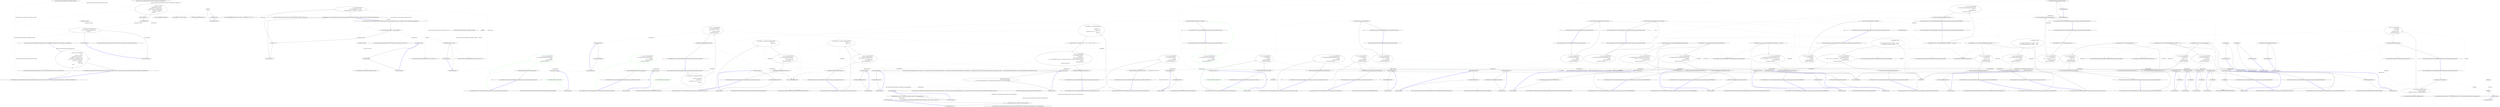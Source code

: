 digraph  {
n36 [label="System.Collections.Generic.IEnumerable<CommandLine.Core.Token>", span=""];
n37 [label="System.Func<string, CommandLine.Infrastructure.Maybe<CommandLine.Core.TypeDescriptor>>", span=""];
n38 [label="CommandLine.Core.Token", span=""];
n39 [label="CommandLine.Core.Token", span=""];
n40 [label="System.Collections.Generic.IEnumerable<CommandLine.Core.Token>", span=""];
n41 [label=nameIndex, span=""];
n0 [cluster="CommandLine.Core.Sequence.Partition(System.Collections.Generic.IEnumerable<CommandLine.Core.Token>, System.Func<string, CommandLine.Infrastructure.Maybe<CommandLine.Core.TypeDescriptor>>)", label="Entry CommandLine.Core.Sequence.Partition(System.Collections.Generic.IEnumerable<CommandLine.Core.Token>, System.Func<string, CommandLine.Infrastructure.Maybe<CommandLine.Core.TypeDescriptor>>)", span="11-11"];
n1 [cluster="CommandLine.Core.Sequence.Partition(System.Collections.Generic.IEnumerable<CommandLine.Core.Token>, System.Func<string, CommandLine.Infrastructure.Maybe<CommandLine.Core.TypeDescriptor>>)", label="return from tseq in tokens.Pairwise(\r\n                (f, s) =>\r\n                        f.IsName() && s.IsValue()\r\n                            ? typeLookup(f.Text).Return(info =>\r\n                                   info.TargetType == TargetType.Sequence\r\n                                        ? new[] { f }.Concat(tokens.OfSequence(f, info))\r\n                                        : new Token[] { }, new Token[] { })\r\n                            : new Token[] { })\r\n                   from t in tseq\r\n                   select t;", span="15-24"];
n5 [cluster="lambda expression", label="f.IsName() && s.IsValue()\r\n                            ? typeLookup(f.Text).Return(info =>\r\n                                   info.TargetType == TargetType.Sequence\r\n                                        ? new[] { f }.Concat(tokens.OfSequence(f, info))\r\n                                        : new Token[] { }, new Token[] { })\r\n                            : new Token[] { }", span="17-22"];
n12 [cluster="lambda expression", label="info.TargetType == TargetType.Sequence\r\n                                        ? new[] { f }.Concat(tokens.OfSequence(f, info))\r\n                                        : new Token[] { }", span="19-21"];
n2 [cluster="CommandLine.Core.Sequence.Partition(System.Collections.Generic.IEnumerable<CommandLine.Core.Token>, System.Func<string, CommandLine.Infrastructure.Maybe<CommandLine.Core.TypeDescriptor>>)", label="Exit CommandLine.Core.Sequence.Partition(System.Collections.Generic.IEnumerable<CommandLine.Core.Token>, System.Func<string, CommandLine.Infrastructure.Maybe<CommandLine.Core.TypeDescriptor>>)", span="11-11"];
n3 [cluster="System.Collections.Generic.IEnumerable<TSource>.Pairwise<TSource, TResult>(System.Func<TSource, TSource, TResult>)", label="Entry System.Collections.Generic.IEnumerable<TSource>.Pairwise<TSource, TResult>(System.Func<TSource, TSource, TResult>)", span="10-10"];
n4 [cluster="lambda expression", label="Entry lambda expression", span="16-22"];
n6 [cluster="lambda expression", label="Exit lambda expression", span="16-22"];
n7 [cluster="CommandLine.Core.Token.IsName()", label="Entry CommandLine.Core.Token.IsName()", span="68-68"];
n8 [cluster="CommandLine.Core.Token.IsValue()", label="Entry CommandLine.Core.Token.IsValue()", span="73-73"];
n9 [cluster="System.Func<T, TResult>.Invoke(T)", label="Entry System.Func<T, TResult>.Invoke(T)", span="0-0"];
n10 [cluster="CommandLine.Infrastructure.Maybe<T1>.Return<T1, T2>(System.Func<T1, T2>, T2)", label="Entry CommandLine.Infrastructure.Maybe<T1>.Return<T1, T2>(System.Func<T1, T2>, T2)", span="100-100"];
n11 [cluster="lambda expression", label="Entry lambda expression", span="18-21"];
n13 [cluster="lambda expression", label="Exit lambda expression", span="18-21"];
n14 [cluster="System.Collections.Generic.IEnumerable<CommandLine.Core.Token>.OfSequence(CommandLine.Core.Token, CommandLine.Core.TypeDescriptor)", label="Entry System.Collections.Generic.IEnumerable<CommandLine.Core.Token>.OfSequence(CommandLine.Core.Token, CommandLine.Core.TypeDescriptor)", span="27-27"];
n15 [cluster="System.Collections.Generic.IEnumerable<TSource>.Concat<TSource>(System.Collections.Generic.IEnumerable<TSource>)", label="Entry System.Collections.Generic.IEnumerable<TSource>.Concat<TSource>(System.Collections.Generic.IEnumerable<TSource>)", span="0-0"];
n16 [cluster="CommandLine.Core.Sequence.OfSequence(System.Collections.Generic.IEnumerable<CommandLine.Core.Token>, CommandLine.Core.Token, CommandLine.Core.TypeDescriptor)", label="Entry CommandLine.Core.Sequence.OfSequence(System.Collections.Generic.IEnumerable<CommandLine.Core.Token>, CommandLine.Core.Token, CommandLine.Core.TypeDescriptor)", span="27-27"];
n17 [cluster="CommandLine.Core.Sequence.OfSequence(System.Collections.Generic.IEnumerable<CommandLine.Core.Token>, CommandLine.Core.Token, CommandLine.Core.TypeDescriptor)", label="var nameIndex = tokens.IndexOf(t => t.Equals(nameToken))", span="29-29"];
n26 [cluster="lambda expression", label="t.Equals(nameToken)", span="29-29"];
n19 [cluster="CommandLine.Core.Sequence.OfSequence(System.Collections.Generic.IEnumerable<CommandLine.Core.Token>, CommandLine.Core.Token, CommandLine.Core.TypeDescriptor)", label="return info.MaxItems.Return(\r\n                    n => tokens.Skip(nameIndex + 1).Take(n),\r\n                         tokens.Skip(nameIndex + 1).TakeWhile(v => v.IsValue()));", span="32-34"];
n30 [cluster="lambda expression", label="tokens.Skip(nameIndex + 1).Take(n)", span="33-33"];
n18 [cluster="CommandLine.Core.Sequence.OfSequence(System.Collections.Generic.IEnumerable<CommandLine.Core.Token>, CommandLine.Core.Token, CommandLine.Core.TypeDescriptor)", label="nameIndex >= 0", span="30-30"];
n22 [cluster="System.Collections.Generic.IEnumerable<TSource>.IndexOf<TSource>(System.Func<TSource, bool>)", label="Entry System.Collections.Generic.IEnumerable<TSource>.IndexOf<TSource>(System.Func<TSource, bool>)", span="36-36"];
n25 [cluster="lambda expression", label="Entry lambda expression", span="29-29"];
n20 [cluster="CommandLine.Core.Sequence.OfSequence(System.Collections.Generic.IEnumerable<CommandLine.Core.Token>, CommandLine.Core.Token, CommandLine.Core.TypeDescriptor)", label="return new Token[] { };", span="36-36"];
n21 [cluster="CommandLine.Core.Sequence.OfSequence(System.Collections.Generic.IEnumerable<CommandLine.Core.Token>, CommandLine.Core.Token, CommandLine.Core.TypeDescriptor)", label="Exit CommandLine.Core.Sequence.OfSequence(System.Collections.Generic.IEnumerable<CommandLine.Core.Token>, CommandLine.Core.Token, CommandLine.Core.TypeDescriptor)", span="27-27"];
n23 [cluster="System.Collections.Generic.IEnumerable<TSource>.Skip<TSource>(int)", label="Entry System.Collections.Generic.IEnumerable<TSource>.Skip<TSource>(int)", span="0-0"];
n24 [cluster="System.Collections.Generic.IEnumerable<TSource>.TakeWhile<TSource>(System.Func<TSource, bool>)", label="Entry System.Collections.Generic.IEnumerable<TSource>.TakeWhile<TSource>(System.Func<TSource, bool>)", span="0-0"];
n29 [cluster="lambda expression", label="Entry lambda expression", span="33-33"];
n33 [cluster="lambda expression", label="Entry lambda expression", span="34-34"];
n27 [cluster="lambda expression", label="Exit lambda expression", span="29-29"];
n28 [cluster="CommandLine.Core.Token.Equals(CommandLine.Core.Token)", label="Entry CommandLine.Core.Token.Equals(CommandLine.Core.Token)", span="55-55"];
n31 [cluster="lambda expression", label="Exit lambda expression", span="33-33"];
n32 [cluster="System.Collections.Generic.IEnumerable<TSource>.Take<TSource>(int)", label="Entry System.Collections.Generic.IEnumerable<TSource>.Take<TSource>(int)", span="0-0"];
n34 [cluster="lambda expression", label="v.IsValue()", span="34-34"];
n35 [cluster="lambda expression", label="Exit lambda expression", span="34-34"];
d119 [cluster="CommandLine.Tests.Unit.Core.InstanceBuilderTests.Parse_sequence_value_without_range_constraints(string[], long[])", color=green, community=0, label="-1: var result = InstanceBuilder.Build(\r\n                () => new FakeOptionsWithSequenceWithoutRange(),\r\n                arguments,\r\n                StringComparer.Ordinal,\r\n                CultureInfo.InvariantCulture)", span="304-308"];
d118 [cluster="CommandLine.Tests.Unit.Core.InstanceBuilderTests.Parse_sequence_value_without_range_constraints(string[], long[])", label="Entry CommandLine.Tests.Unit.Core.InstanceBuilderTests.Parse_sequence_value_without_range_constraints(string[], long[])", span="299-299"];
d120 [cluster="CommandLine.Tests.Unit.Core.InstanceBuilderTests.Parse_sequence_value_without_range_constraints(string[], long[])", label="expected.ShouldBeEquivalentTo(result.Value.LongSequence)", span="311-311"];
d9 [cluster="CommandLine.Core.InstanceBuilder.Build<T>(System.Func<T>, System.Collections.Generic.IEnumerable<string>, System.StringComparer, System.Globalization.CultureInfo)", label="Entry CommandLine.Core.InstanceBuilder.Build<T>(System.Func<T>, System.Collections.Generic.IEnumerable<string>, System.StringComparer, System.Globalization.CultureInfo)", span="12-12"];
d122 [cluster="lambda expression", label="Entry lambda expression", span="305-305"];
d123 [cluster="lambda expression", color=green, community=0, label="-1: new FakeOptionsWithSequenceWithoutRange()", span="305-305"];
d124 [cluster="lambda expression", label="Exit lambda expression", span="305-305"];
d125 [cluster="CommandLine.Tests.Fakes.FakeOptionsWithSequenceWithoutRange.FakeOptionsWithSequenceWithoutRange()", label="Entry CommandLine.Tests.Fakes.FakeOptionsWithSequenceWithoutRange.FakeOptionsWithSequenceWithoutRange()", span="9-9"];
d127 [cluster="CommandLine.Tests.Unit.Core.InstanceBuilderTests.Parse_long_sequence_with_separator(string[], long[])", color=green, community=0, label="-1: var result = InstanceBuilder.Build(\r\n                () => new FakeOptionsWithSequenceAndSeparator(),\r\n                arguments,\r\n                StringComparer.Ordinal,\r\n                CultureInfo.InvariantCulture)", span="323-327"];
d126 [cluster="CommandLine.Tests.Unit.Core.InstanceBuilderTests.Parse_long_sequence_with_separator(string[], long[])", label="Entry CommandLine.Tests.Unit.Core.InstanceBuilderTests.Parse_long_sequence_with_separator(string[], long[])", span="318-318"];
d128 [cluster="CommandLine.Tests.Unit.Core.InstanceBuilderTests.Parse_long_sequence_with_separator(string[], long[])", label="expected.ShouldBeEquivalentTo(result.Value.LongSequence)", span="330-330"];
d130 [cluster="lambda expression", label="Entry lambda expression", span="324-324"];
d131 [cluster="lambda expression", color=green, community=0, label="-1: new FakeOptionsWithSequenceAndSeparator()", span="324-324"];
d132 [cluster="lambda expression", label="Exit lambda expression", span="324-324"];
d133 [cluster="CommandLine.Tests.Fakes.FakeOptionsWithSequenceAndSeparator.FakeOptionsWithSequenceAndSeparator()", label="Entry CommandLine.Tests.Fakes.FakeOptionsWithSequenceAndSeparator.FakeOptionsWithSequenceAndSeparator()", span="9-9"];
d135 [cluster="CommandLine.Tests.Unit.Core.InstanceBuilderTests.Parse_string_sequence_with_separator(string[], string[])", color=green, community=0, label="-1: var result = InstanceBuilder.Build(\r\n                () => new FakeOptionsWithSequenceAndSeparator(),\r\n                arguments,\r\n                StringComparer.Ordinal,\r\n                CultureInfo.InvariantCulture)", span="343-347"];
d134 [cluster="CommandLine.Tests.Unit.Core.InstanceBuilderTests.Parse_string_sequence_with_separator(string[], string[])", label="Entry CommandLine.Tests.Unit.Core.InstanceBuilderTests.Parse_string_sequence_with_separator(string[], string[])", span="338-338"];
d136 [cluster="CommandLine.Tests.Unit.Core.InstanceBuilderTests.Parse_string_sequence_with_separator(string[], string[])", label="expected.ShouldBeEquivalentTo(result.Value.StringSequence)", span="350-350"];
d138 [cluster="lambda expression", label="Entry lambda expression", span="344-344"];
d139 [cluster="lambda expression", color=green, community=0, label="-1: new FakeOptionsWithSequenceAndSeparator()", span="344-344"];
d140 [cluster="lambda expression", label="Exit lambda expression", span="344-344"];
d121 [cluster="CommandLine.Tests.Unit.Core.InstanceBuilderTests.Parse_sequence_value_without_range_constraints(string[], long[])", label="Exit CommandLine.Tests.Unit.Core.InstanceBuilderTests.Parse_sequence_value_without_range_constraints(string[], long[])", span="299-299"];
d104 [cluster="Unk.ShouldBeEquivalentTo", label="Entry Unk.ShouldBeEquivalentTo", span=""];
d3 [cluster="CommandLine.Tests.Unit.Core.InstanceBuilderTests.Explicit_help_request_generates_help_requested_error()", label="var result = InstanceBuilder.Build(\r\n                () => fakeOptions,\r\n                new[] { ''--help'' },\r\n                StringComparer.Ordinal,\r\n                CultureInfo.InvariantCulture)", span="24-28"];
d16 [cluster="CommandLine.Tests.Unit.Core.InstanceBuilderTests.Parse_negative_long_value(string[], long)", label="var result = InstanceBuilder.Build(\r\n                () => new FakeOptions(),\r\n                arguments,\r\n                StringComparer.Ordinal,\r\n                CultureInfo.InvariantCulture)", span="45-49"];
d24 [cluster="CommandLine.Tests.Unit.Core.InstanceBuilderTests.Parse_double_value(string[], double)", label="var result = InstanceBuilder.Build(\r\n                () => new FakeOptionsWithDouble(),\r\n                arguments,\r\n                StringComparer.Ordinal,\r\n                CultureInfo.InvariantCulture)", span="68-72"];
d32 [cluster="CommandLine.Tests.Unit.Core.InstanceBuilderTests.Parse_int_sequence(string[], int[])", label="var result = InstanceBuilder.Build(\r\n                () => new FakeOptionsWithSequence(),\r\n                arguments,\r\n                StringComparer.Ordinal,\r\n                CultureInfo.InvariantCulture)", span="92-96"];
d41 [cluster="CommandLine.Tests.Unit.Core.InstanceBuilderTests.Parse_int_sequence_with_range(string[], int[])", label="var result = InstanceBuilder.Build(\r\n                () => new FakeOptions(),\r\n                arguments,\r\n                StringComparer.Ordinal,\r\n                CultureInfo.InvariantCulture)", span="114-118"];
d48 [cluster="CommandLine.Tests.Unit.Core.InstanceBuilderTests.Parse_string_sequence_with_only_min_constraint(string[], string[])", label="var result = InstanceBuilder.Build(\r\n                () => new FakeOptionsWithSequenceAndOnlyMinConstraint(),\r\n                arguments,\r\n                StringComparer.Ordinal,\r\n                CultureInfo.InvariantCulture)", span="137-141"];
d56 [cluster="CommandLine.Tests.Unit.Core.InstanceBuilderTests.Parse_string_sequence_with_only_max_constraint(string[], string[])", label="var result = InstanceBuilder.Build(\r\n                () => new FakeOptionsWithSequenceAndOnlyMaxConstraint(),\r\n                arguments,\r\n                StringComparer.Ordinal,\r\n                CultureInfo.InvariantCulture)", span="159-163"];
d65 [cluster="CommandLine.Tests.Unit.Core.InstanceBuilderTests.Breaking_min_constraint_in_string_sequence_gererates_MissingValueOptionError()", label="var result = InstanceBuilder.Build(\r\n                () => new FakeOptionsWithSequenceAndOnlyMinConstraint(),\r\n                new[] { ''-s'' },\r\n                StringComparer.Ordinal,\r\n                CultureInfo.InvariantCulture)", span="178-182"];
d75 [cluster="CommandLine.Tests.Unit.Core.InstanceBuilderTests.Breaking_min_constraint_in_string_sequence_as_value_gererates_SequenceOutOfRangeError()", label="var result = InstanceBuilder.Build(\r\n                () => new FakeOptionsWithSequenceAndOnlyMinConstraintAsValue(),\r\n                new string[] { },\r\n                StringComparer.Ordinal,\r\n                CultureInfo.InvariantCulture)", span="197-201"];
d85 [cluster="CommandLine.Tests.Unit.Core.InstanceBuilderTests.Breaking_max_constraint_in_string_sequence_gererates_SequenceOutOfRangeError()", label="var result = InstanceBuilder.Build(\r\n                () => new FakeOptionsWithSequenceAndOnlyMaxConstraint(),\r\n                new[] { ''--string-seq=one'', ''two'', ''three'', ''this-is-too-much'' },\r\n                StringComparer.Ordinal,\r\n                CultureInfo.InvariantCulture)", span="217-221"];
d93 [cluster="CommandLine.Tests.Unit.Core.InstanceBuilderTests.Breaking_max_constraint_in_string_sequence_as_value_gererates_SequenceOutOfRangeError()", label="var result = InstanceBuilder.Build(\r\n                () => new FakeOptionsWithSequenceAndOnlyMaxConstraintAsValue(),\r\n                new[] { ''one'', ''two'', ''three'', ''this-is-too-much'' },\r\n                StringComparer.Ordinal,\r\n                CultureInfo.InvariantCulture)", span="236-240"];
d101 [cluster="CommandLine.Tests.Unit.Core.InstanceBuilderTests.Parse_enum_value(string[], CommandLine.Tests.Fakes.Colors)", label="var result = InstanceBuilder.Build(\r\n                () => new FakeOptionsWithEnum(),\r\n                arguments,\r\n                StringComparer.Ordinal,\r\n                CultureInfo.InvariantCulture)", span="260-264"];
d111 [cluster="CommandLine.Tests.Unit.Core.InstanceBuilderTests.Parse_values_partitioned_between_sequence_and_scalar()", label="var result = InstanceBuilder.Build(\r\n                () => new FakeOptionsWithValues(),\r\n                new[] { ''10'', ''a'', ''b'', ''c'', ''20'' },\r\n                StringComparer.Ordinal,\r\n                CultureInfo.InvariantCulture)", span="285-289"];
d165 [cluster="CommandLine.Tests.Unit.Core.InstanceBuilderTests.Parse_option_from_different_sets_gererates_MutuallyExclusiveSetError()", label="var result = InstanceBuilder.Build(\r\n                () => new FakeOptionsWithSets(),\r\n                new[] { ''--weburl'', ''http://mywebsite.org/'', ''--ftpurl'', ''fpt://ftpsite.org/'' },\r\n                StringComparer.Ordinal,\r\n                CultureInfo.InvariantCulture)", span="398-402"];
d175 [cluster="CommandLine.Tests.Unit.Core.InstanceBuilderTests.Two_required_options_at_the_same_set_and_one_is_true()", label="var result = InstanceBuilder.Build(\r\n                () => new FakeOptionWithRequiredAndSet(),\r\n                new[] { ''--ftpurl'', ''str1''},\r\n                StringComparer.Ordinal,\r\n                CultureInfo.InvariantCulture)", span="418-422"];
d184 [cluster="CommandLine.Tests.Unit.Core.InstanceBuilderTests.Two_required_options_at_the_same_set_and_both_are_true()", label="var result = InstanceBuilder.Build(\r\n                () => new FakeOptionWithRequiredAndSet(),\r\n                new[] { ''--ftpurl'', ''str1'', ''--weburl'', ''str2'' },\r\n                StringComparer.Ordinal,\r\n                CultureInfo.InvariantCulture)", span="438-442"];
d192 [cluster="CommandLine.Tests.Unit.Core.InstanceBuilderTests.Two_required_options_at_the_same_set_and_none_are_true()", label="var result = InstanceBuilder.Build(\r\n                () => new FakeOptionWithRequiredAndSet(),\r\n                new[] {''''},\r\n                StringComparer.Ordinal,\r\n                CultureInfo.InvariantCulture)", span="458-462"];
d201 [cluster="CommandLine.Tests.Unit.Core.InstanceBuilderTests.Omitting_required_option_gererates_MissingRequiredOptionError()", label="var result = InstanceBuilder.Build(\r\n                () => new FakeOptionWithRequired(),\r\n                new string[] { },\r\n                StringComparer.Ordinal,\r\n                CultureInfo.InvariantCulture)", span="476-480"];
d210 [cluster="CommandLine.Tests.Unit.Core.InstanceBuilderTests.Wrong_range_in_sequence_gererates_SequenceOutOfRangeError()", label="var result = InstanceBuilder.Build(\r\n                () => new FakeOptions(),\r\n                new [] { ''-i'', ''10'' },\r\n                StringComparer.Ordinal,\r\n                CultureInfo.InvariantCulture)", span="495-499"];
d218 [cluster="CommandLine.Tests.Unit.Core.InstanceBuilderTests.Parse_unknown_long_option_gererates_UnknownOptionError()", label="var result = InstanceBuilder.Build(\r\n                () => new FakeOptions(),\r\n                new[] { ''--stringvalue'', ''abc'', ''--xyz'' },\r\n                StringComparer.Ordinal,\r\n                CultureInfo.InvariantCulture)", span="514-518"];
d227 [cluster="CommandLine.Tests.Unit.Core.InstanceBuilderTests.Parse_unknown_short_option_gererates_UnknownOptionError()", label="var result = InstanceBuilder.Build(\r\n                () => new FakeOptions(),\r\n                new[] { ''-z'', ''-x'' },\r\n                StringComparer.Ordinal,\r\n                CultureInfo.InvariantCulture)", span="533-537"];
d235 [cluster="CommandLine.Tests.Unit.Core.InstanceBuilderTests.Parse_unknown_short_option_in_option_group_gererates_UnknownOptionError()", label="var result = InstanceBuilder.Build(\r\n                () => new FakeOptions(),\r\n                new[] { ''-zx'' },\r\n                StringComparer.Ordinal,\r\n                CultureInfo.InvariantCulture)", span="552-556"];
d242 [cluster="CommandLine.Tests.Unit.Core.InstanceBuilderTests.Omitting_names_assumes_identifier_as_long_name(string[], string)", label="var result = InstanceBuilder.Build(\r\n                () => new FakeOptions(),\r\n                arguments,\r\n                StringComparer.Ordinal,\r\n                CultureInfo.InvariantCulture)", span="572-576"];
d129 [cluster="CommandLine.Tests.Unit.Core.InstanceBuilderTests.Parse_long_sequence_with_separator(string[], long[])", label="Exit CommandLine.Tests.Unit.Core.InstanceBuilderTests.Parse_long_sequence_with_separator(string[], long[])", span="318-318"];
d137 [cluster="CommandLine.Tests.Unit.Core.InstanceBuilderTests.Parse_string_sequence_with_separator(string[], string[])", label="Exit CommandLine.Tests.Unit.Core.InstanceBuilderTests.Parse_string_sequence_with_separator(string[], string[])", span="338-338"];
d102 [cluster="CommandLine.Tests.Unit.Core.InstanceBuilderTests.Parse_enum_value(string[], CommandLine.Tests.Fakes.Colors)", label="expected.ShouldBeEquivalentTo(result.Value.Colors)", span="267-267"];
d112 [cluster="CommandLine.Tests.Unit.Core.InstanceBuilderTests.Parse_values_partitioned_between_sequence_and_scalar()", label="expectedResult.ShouldBeEquivalentTo(result.Value)", span="292-292"];
d145 [cluster="CommandLine.Tests.Unit.Core.InstanceBuilderTests.Double_dash_force_subsequent_arguments_as_values()", label="expectedResult.ShouldBeEquivalentTo(result.Value)", span="382-382"];
d176 [cluster="CommandLine.Tests.Unit.Core.InstanceBuilderTests.Two_required_options_at_the_same_set_and_one_is_true()", label="expectedResult.ShouldBeEquivalentTo(result.Value)", span="425-425"];
d185 [cluster="CommandLine.Tests.Unit.Core.InstanceBuilderTests.Two_required_options_at_the_same_set_and_both_are_true()", label="expectedResult.ShouldBeEquivalentTo(result.Value)", span="445-445"];
d1 [cluster="CommandLine.Tests.Unit.Core.InstanceBuilderTests.Explicit_help_request_generates_help_requested_error()", label="var fakeOptions = new FakeOptions()", span="18-18"];
d2 [cluster="CommandLine.Tests.Unit.Core.InstanceBuilderTests.Explicit_help_request_generates_help_requested_error()", label="var expectedResult = ParserResult.Create(\r\n                ParserResultType.Options,\r\n                fakeOptions, new Error[] { new HelpRequestedError() })", span="19-21"];
d4 [cluster="CommandLine.Tests.Unit.Core.InstanceBuilderTests.Explicit_help_request_generates_help_requested_error()", label="Assert.True(expectedResult.Equals(result))", span="31-31"];
d12 [cluster="lambda expression", label="Entry lambda expression", span="25-25"];
d15 [cluster="CommandLine.Tests.Unit.Core.InstanceBuilderTests.Parse_negative_long_value(string[], long)", label="Entry CommandLine.Tests.Unit.Core.InstanceBuilderTests.Parse_negative_long_value(string[], long)", span="40-40"];
d17 [cluster="CommandLine.Tests.Unit.Core.InstanceBuilderTests.Parse_negative_long_value(string[], long)", label="Assert.Equal(expected, result.Value.LongValue)", span="52-52"];
d20 [cluster="lambda expression", label="Entry lambda expression", span="46-46"];
d23 [cluster="CommandLine.Tests.Unit.Core.InstanceBuilderTests.Parse_double_value(string[], double)", label="Entry CommandLine.Tests.Unit.Core.InstanceBuilderTests.Parse_double_value(string[], double)", span="63-63"];
d25 [cluster="CommandLine.Tests.Unit.Core.InstanceBuilderTests.Parse_double_value(string[], double)", label="Assert.Equal(expected, result.Value.DoubleValue)", span="75-75"];
d27 [cluster="lambda expression", label="Entry lambda expression", span="69-69"];
d31 [cluster="CommandLine.Tests.Unit.Core.InstanceBuilderTests.Parse_int_sequence(string[], int[])", label="Entry CommandLine.Tests.Unit.Core.InstanceBuilderTests.Parse_int_sequence(string[], int[])", span="87-87"];
d33 [cluster="CommandLine.Tests.Unit.Core.InstanceBuilderTests.Parse_int_sequence(string[], int[])", label="Assert.True(expected.SequenceEqual(result.Value.IntSequence))", span="99-99"];
d36 [cluster="lambda expression", label="Entry lambda expression", span="93-93"];
d40 [cluster="CommandLine.Tests.Unit.Core.InstanceBuilderTests.Parse_int_sequence_with_range(string[], int[])", label="Entry CommandLine.Tests.Unit.Core.InstanceBuilderTests.Parse_int_sequence_with_range(string[], int[])", span="109-109"];
d42 [cluster="CommandLine.Tests.Unit.Core.InstanceBuilderTests.Parse_int_sequence_with_range(string[], int[])", label="Assert.True(expected.SequenceEqual(result.Value.IntSequence))", span="121-121"];
d44 [cluster="lambda expression", label="Entry lambda expression", span="115-115"];
d47 [cluster="CommandLine.Tests.Unit.Core.InstanceBuilderTests.Parse_string_sequence_with_only_min_constraint(string[], string[])", label="Entry CommandLine.Tests.Unit.Core.InstanceBuilderTests.Parse_string_sequence_with_only_min_constraint(string[], string[])", span="132-132"];
d49 [cluster="CommandLine.Tests.Unit.Core.InstanceBuilderTests.Parse_string_sequence_with_only_min_constraint(string[], string[])", label="Assert.True(expected.SequenceEqual(result.Value.StringSequence))", span="144-144"];
d51 [cluster="lambda expression", label="Entry lambda expression", span="138-138"];
d55 [cluster="CommandLine.Tests.Unit.Core.InstanceBuilderTests.Parse_string_sequence_with_only_max_constraint(string[], string[])", label="Entry CommandLine.Tests.Unit.Core.InstanceBuilderTests.Parse_string_sequence_with_only_max_constraint(string[], string[])", span="154-154"];
d57 [cluster="CommandLine.Tests.Unit.Core.InstanceBuilderTests.Parse_string_sequence_with_only_max_constraint(string[], string[])", label="Assert.True(expected.SequenceEqual(result.Value.StringSequence))", span="166-166"];
d59 [cluster="lambda expression", label="Entry lambda expression", span="160-160"];
d64 [cluster="CommandLine.Tests.Unit.Core.InstanceBuilderTests.Breaking_min_constraint_in_string_sequence_gererates_MissingValueOptionError()", label="var expectedResult = new[] { new MissingValueOptionError(new NameInfo(''s'', ''string-seq'')) }", span="175-175"];
d66 [cluster="CommandLine.Tests.Unit.Core.InstanceBuilderTests.Breaking_min_constraint_in_string_sequence_gererates_MissingValueOptionError()", label="Assert.True(expectedResult.SequenceEqual(result.Errors))", span="185-185"];
d70 [cluster="lambda expression", label="Entry lambda expression", span="179-179"];
d74 [cluster="CommandLine.Tests.Unit.Core.InstanceBuilderTests.Breaking_min_constraint_in_string_sequence_as_value_gererates_SequenceOutOfRangeError()", label="var expectedResult = new[] { new SequenceOutOfRangeError(NameInfo.EmptyName) }", span="194-194"];
d76 [cluster="CommandLine.Tests.Unit.Core.InstanceBuilderTests.Breaking_min_constraint_in_string_sequence_as_value_gererates_SequenceOutOfRangeError()", label="Assert.True(expectedResult.SequenceEqual(result.Errors))", span="204-204"];
d79 [cluster="lambda expression", label="Entry lambda expression", span="198-198"];
d84 [cluster="CommandLine.Tests.Unit.Core.InstanceBuilderTests.Breaking_max_constraint_in_string_sequence_gererates_SequenceOutOfRangeError()", label="var expectedResult = new[] { new SequenceOutOfRangeError(new NameInfo(''s'', ''string-seq'')) }", span="214-214"];
d86 [cluster="CommandLine.Tests.Unit.Core.InstanceBuilderTests.Breaking_max_constraint_in_string_sequence_gererates_SequenceOutOfRangeError()", label="Assert.True(expectedResult.SequenceEqual(result.Errors))", span="224-224"];
d88 [cluster="lambda expression", label="Entry lambda expression", span="218-218"];
d92 [cluster="CommandLine.Tests.Unit.Core.InstanceBuilderTests.Breaking_max_constraint_in_string_sequence_as_value_gererates_SequenceOutOfRangeError()", label="var expectedResult = new[] { new SequenceOutOfRangeError(NameInfo.EmptyName) }", span="233-233"];
d94 [cluster="CommandLine.Tests.Unit.Core.InstanceBuilderTests.Breaking_max_constraint_in_string_sequence_as_value_gererates_SequenceOutOfRangeError()", label="Assert.True(expectedResult.SequenceEqual(result.Errors))", span="243-243"];
d96 [cluster="lambda expression", label="Entry lambda expression", span="237-237"];
d100 [cluster="CommandLine.Tests.Unit.Core.InstanceBuilderTests.Parse_enum_value(string[], CommandLine.Tests.Fakes.Colors)", label="Entry CommandLine.Tests.Unit.Core.InstanceBuilderTests.Parse_enum_value(string[], CommandLine.Tests.Fakes.Colors)", span="255-255"];
d105 [cluster="lambda expression", label="Entry lambda expression", span="261-261"];
d110 [cluster="CommandLine.Tests.Unit.Core.InstanceBuilderTests.Parse_values_partitioned_between_sequence_and_scalar()", label="var expectedResult = new FakeOptionsWithValues\r\n                {\r\n                    StringValue = string.Empty,\r\n                    LongValue = 10L,\r\n                    StringSequence = new[] { ''a'', ''b'', ''c'' },\r\n                    IntValue = 20\r\n                }", span="276-282"];
d115 [cluster="lambda expression", label="Entry lambda expression", span="286-286"];
d164 [cluster="CommandLine.Tests.Unit.Core.InstanceBuilderTests.Parse_option_from_different_sets_gererates_MutuallyExclusiveSetError()", label="var expectedResult = new[]\r\n                {\r\n                    new MutuallyExclusiveSetError(new NameInfo('''', ''weburl'')),\r\n                    new MutuallyExclusiveSetError(new NameInfo('''', ''ftpurl''))\r\n                }", span="391-395"];
d166 [cluster="CommandLine.Tests.Unit.Core.InstanceBuilderTests.Parse_option_from_different_sets_gererates_MutuallyExclusiveSetError()", label="Assert.True(expectedResult.SequenceEqual(result.Errors))", span="405-405"];
d169 [cluster="lambda expression", label="Entry lambda expression", span="399-399"];
d174 [cluster="CommandLine.Tests.Unit.Core.InstanceBuilderTests.Two_required_options_at_the_same_set_and_one_is_true()", label="var expectedResult = new FakeOptionWithRequiredAndSet {\r\n                FtpUrl = ''str1'',\r\n                WebUrl = null\r\n            }", span="413-416"];
d179 [cluster="lambda expression", label="Entry lambda expression", span="419-419"];
d183 [cluster="CommandLine.Tests.Unit.Core.InstanceBuilderTests.Two_required_options_at_the_same_set_and_both_are_true()", label="var expectedResult = new FakeOptionWithRequiredAndSet {\r\n                FtpUrl = ''str1'',\r\n                WebUrl = ''str2''\r\n            }", span="433-436"];
d187 [cluster="lambda expression", label="Entry lambda expression", span="439-439"];
d191 [cluster="CommandLine.Tests.Unit.Core.InstanceBuilderTests.Two_required_options_at_the_same_set_and_none_are_true()", label="var expectedResult = new[]\r\n            {\r\n                new MissingRequiredOptionError(new NameInfo('''', ''ftpurl'')),\r\n                new MissingRequiredOptionError(new NameInfo('''', ''weburl''))\r\n            }", span="452-456"];
d193 [cluster="CommandLine.Tests.Unit.Core.InstanceBuilderTests.Two_required_options_at_the_same_set_and_none_are_true()", label="Assert.True(expectedResult.SequenceEqual(result.Errors))", span="465-465"];
d196 [cluster="lambda expression", label="Entry lambda expression", span="459-459"];
d200 [cluster="CommandLine.Tests.Unit.Core.InstanceBuilderTests.Omitting_required_option_gererates_MissingRequiredOptionError()", label="var expectedResult = new[] { new MissingRequiredOptionError(new NameInfo('''', ''str'')) }", span="473-473"];
d202 [cluster="CommandLine.Tests.Unit.Core.InstanceBuilderTests.Omitting_required_option_gererates_MissingRequiredOptionError()", label="Assert.True(expectedResult.SequenceEqual(result.Errors))", span="483-483"];
d204 [cluster="lambda expression", label="Entry lambda expression", span="477-477"];
d209 [cluster="CommandLine.Tests.Unit.Core.InstanceBuilderTests.Wrong_range_in_sequence_gererates_SequenceOutOfRangeError()", label="var expectedResult = new[] { new SequenceOutOfRangeError(new NameInfo(''i'', '''')) }", span="492-492"];
d211 [cluster="CommandLine.Tests.Unit.Core.InstanceBuilderTests.Wrong_range_in_sequence_gererates_SequenceOutOfRangeError()", label="Assert.True(expectedResult.SequenceEqual(result.Errors))", span="502-502"];
d213 [cluster="lambda expression", label="Entry lambda expression", span="496-496"];
d217 [cluster="CommandLine.Tests.Unit.Core.InstanceBuilderTests.Parse_unknown_long_option_gererates_UnknownOptionError()", label="var expectedResult = new[] { new UnknownOptionError(''xyz'') }", span="511-511"];
d219 [cluster="CommandLine.Tests.Unit.Core.InstanceBuilderTests.Parse_unknown_long_option_gererates_UnknownOptionError()", label="Assert.True(expectedResult.SequenceEqual(result.Errors))", span="521-521"];
d222 [cluster="lambda expression", label="Entry lambda expression", span="515-515"];
d226 [cluster="CommandLine.Tests.Unit.Core.InstanceBuilderTests.Parse_unknown_short_option_gererates_UnknownOptionError()", label="var expectedResult = new[] { new UnknownOptionError(''z'') }", span="530-530"];
d228 [cluster="CommandLine.Tests.Unit.Core.InstanceBuilderTests.Parse_unknown_short_option_gererates_UnknownOptionError()", label="Assert.True(expectedResult.SequenceEqual(result.Errors))", span="540-540"];
d230 [cluster="lambda expression", label="Entry lambda expression", span="534-534"];
d234 [cluster="CommandLine.Tests.Unit.Core.InstanceBuilderTests.Parse_unknown_short_option_in_option_group_gererates_UnknownOptionError()", label="var expectedResult = new[] { new UnknownOptionError(''z'') }", span="549-549"];
d236 [cluster="CommandLine.Tests.Unit.Core.InstanceBuilderTests.Parse_unknown_short_option_in_option_group_gererates_UnknownOptionError()", label="Assert.True(expectedResult.SequenceEqual(result.Errors))", span="559-559"];
d238 [cluster="lambda expression", label="Entry lambda expression", span="553-553"];
d241 [cluster="CommandLine.Tests.Unit.Core.InstanceBuilderTests.Omitting_names_assumes_identifier_as_long_name(string[], string)", label="Entry CommandLine.Tests.Unit.Core.InstanceBuilderTests.Omitting_names_assumes_identifier_as_long_name(string[], string)", span="567-567"];
d243 [cluster="CommandLine.Tests.Unit.Core.InstanceBuilderTests.Omitting_names_assumes_identifier_as_long_name(string[], string)", label="Assert.True(expected.Equals(result.Value.StringValue))", span="579-579"];
d246 [cluster="lambda expression", label="Entry lambda expression", span="573-573"];
d103 [cluster="CommandLine.Tests.Unit.Core.InstanceBuilderTests.Parse_enum_value(string[], CommandLine.Tests.Fakes.Colors)", label="Exit CommandLine.Tests.Unit.Core.InstanceBuilderTests.Parse_enum_value(string[], CommandLine.Tests.Fakes.Colors)", span="255-255"];
d113 [cluster="CommandLine.Tests.Unit.Core.InstanceBuilderTests.Parse_values_partitioned_between_sequence_and_scalar()", label="Exit CommandLine.Tests.Unit.Core.InstanceBuilderTests.Parse_values_partitioned_between_sequence_and_scalar()", span="273-273"];
d142 [cluster="CommandLine.Tests.Unit.Core.InstanceBuilderTests.Double_dash_force_subsequent_arguments_as_values()", label="var expectedResult = new FakeOptionsWithValues\r\n                {\r\n                    StringValue = ''str1'',\r\n                    LongValue = 10L,\r\n                    StringSequence = new[] { ''-a'', ''--bee'', ''-c'' },\r\n                    IntValue = 20\r\n                }", span="362-368"];
d144 [cluster="CommandLine.Tests.Unit.Core.InstanceBuilderTests.Double_dash_force_subsequent_arguments_as_values()", label="var result = InstanceBuilder.Build(\r\n                () => new FakeOptionsWithValues(),\r\n                (a, optionSpecs) =>\r\n                    Tokenizer.PreprocessDashDash(a,\r\n                        args => Tokenizer.Tokenize(args, name => NameLookup.Contains(name, optionSpecs, StringComparer.Ordinal))),\r\n                arguments,\r\n                StringComparer.Ordinal,\r\n                CultureInfo.InvariantCulture)", span="372-379"];
d146 [cluster="CommandLine.Tests.Unit.Core.InstanceBuilderTests.Double_dash_force_subsequent_arguments_as_values()", label="Exit CommandLine.Tests.Unit.Core.InstanceBuilderTests.Double_dash_force_subsequent_arguments_as_values()", span="359-359"];
d177 [cluster="CommandLine.Tests.Unit.Core.InstanceBuilderTests.Two_required_options_at_the_same_set_and_one_is_true()", label="Exit CommandLine.Tests.Unit.Core.InstanceBuilderTests.Two_required_options_at_the_same_set_and_one_is_true()", span="411-411"];
d186 [cluster="CommandLine.Tests.Unit.Core.InstanceBuilderTests.Two_required_options_at_the_same_set_and_both_are_true()", label="Exit CommandLine.Tests.Unit.Core.InstanceBuilderTests.Two_required_options_at_the_same_set_and_both_are_true()", span="431-431"];
d0 [cluster="CommandLine.Tests.Unit.Core.InstanceBuilderTests.Explicit_help_request_generates_help_requested_error()", label="Entry CommandLine.Tests.Unit.Core.InstanceBuilderTests.Explicit_help_request_generates_help_requested_error()", span="15-15"];
d6 [cluster="CommandLine.Tests.Fakes.FakeOptions.FakeOptions()", label="Entry CommandLine.Tests.Fakes.FakeOptions.FakeOptions()", span="6-6"];
d13 [cluster="lambda expression", label=fakeOptions, span="25-25"];
d7 [cluster="CommandLine.HelpRequestedError.HelpRequestedError()", label="Entry CommandLine.HelpRequestedError.HelpRequestedError()", span="338-338"];
d8 [cluster="CommandLine.ParserResult.Create<T>(CommandLine.ParserResultType, T, System.Collections.Generic.IEnumerable<CommandLine.Error>)", label="Entry CommandLine.ParserResult.Create<T>(CommandLine.ParserResultType, T, System.Collections.Generic.IEnumerable<CommandLine.Error>)", span="103-103"];
d5 [cluster="CommandLine.Tests.Unit.Core.InstanceBuilderTests.Explicit_help_request_generates_help_requested_error()", label="Exit CommandLine.Tests.Unit.Core.InstanceBuilderTests.Explicit_help_request_generates_help_requested_error()", span="15-15"];
d10 [cluster="CommandLine.ParserResult<T>.Equals(CommandLine.ParserResult<T>)", label="Entry CommandLine.ParserResult<T>.Equals(CommandLine.ParserResult<T>)", span="90-90"];
d11 [cluster="Unk.True", label="Entry Unk.True", span=""];
d14 [cluster="lambda expression", label="Exit lambda expression", span="25-25"];
d18 [cluster="CommandLine.Tests.Unit.Core.InstanceBuilderTests.Parse_negative_long_value(string[], long)", label="Exit CommandLine.Tests.Unit.Core.InstanceBuilderTests.Parse_negative_long_value(string[], long)", span="40-40"];
d19 [cluster="Unk.Equal", label="Entry Unk.Equal", span=""];
d22 [cluster="lambda expression", label="Exit lambda expression", span="46-46"];
d21 [cluster="lambda expression", label="new FakeOptions()", span="46-46"];
d26 [cluster="CommandLine.Tests.Unit.Core.InstanceBuilderTests.Parse_double_value(string[], double)", label="Exit CommandLine.Tests.Unit.Core.InstanceBuilderTests.Parse_double_value(string[], double)", span="63-63"];
d29 [cluster="lambda expression", label="Exit lambda expression", span="69-69"];
d28 [cluster="lambda expression", label="new FakeOptionsWithDouble()", span="69-69"];
d34 [cluster="CommandLine.Tests.Unit.Core.InstanceBuilderTests.Parse_int_sequence(string[], int[])", label="Exit CommandLine.Tests.Unit.Core.InstanceBuilderTests.Parse_int_sequence(string[], int[])", span="87-87"];
d35 [cluster="Unk.SequenceEqual", label="Entry Unk.SequenceEqual", span=""];
d38 [cluster="lambda expression", label="Exit lambda expression", span="93-93"];
d37 [cluster="lambda expression", label="new FakeOptionsWithSequence()", span="93-93"];
d43 [cluster="CommandLine.Tests.Unit.Core.InstanceBuilderTests.Parse_int_sequence_with_range(string[], int[])", label="Exit CommandLine.Tests.Unit.Core.InstanceBuilderTests.Parse_int_sequence_with_range(string[], int[])", span="109-109"];
d46 [cluster="lambda expression", label="Exit lambda expression", span="115-115"];
d45 [cluster="lambda expression", label="new FakeOptions()", span="115-115"];
d50 [cluster="CommandLine.Tests.Unit.Core.InstanceBuilderTests.Parse_string_sequence_with_only_min_constraint(string[], string[])", label="Exit CommandLine.Tests.Unit.Core.InstanceBuilderTests.Parse_string_sequence_with_only_min_constraint(string[], string[])", span="132-132"];
d53 [cluster="lambda expression", label="Exit lambda expression", span="138-138"];
d52 [cluster="lambda expression", label="new FakeOptionsWithSequenceAndOnlyMinConstraint()", span="138-138"];
d58 [cluster="CommandLine.Tests.Unit.Core.InstanceBuilderTests.Parse_string_sequence_with_only_max_constraint(string[], string[])", label="Exit CommandLine.Tests.Unit.Core.InstanceBuilderTests.Parse_string_sequence_with_only_max_constraint(string[], string[])", span="154-154"];
d61 [cluster="lambda expression", label="Exit lambda expression", span="160-160"];
d60 [cluster="lambda expression", label="new FakeOptionsWithSequenceAndOnlyMaxConstraint()", span="160-160"];
d63 [cluster="CommandLine.Tests.Unit.Core.InstanceBuilderTests.Breaking_min_constraint_in_string_sequence_gererates_MissingValueOptionError()", label="Entry CommandLine.Tests.Unit.Core.InstanceBuilderTests.Breaking_min_constraint_in_string_sequence_gererates_MissingValueOptionError()", span="172-172"];
d68 [cluster="CommandLine.MissingValueOptionError.MissingValueOptionError(CommandLine.NameInfo)", label="Entry CommandLine.MissingValueOptionError.MissingValueOptionError(CommandLine.NameInfo)", span="261-261"];
d69 [cluster="CommandLine.NameInfo.NameInfo(string, string)", label="Entry CommandLine.NameInfo.NameInfo(string, string)", span="20-20"];
d67 [cluster="CommandLine.Tests.Unit.Core.InstanceBuilderTests.Breaking_min_constraint_in_string_sequence_gererates_MissingValueOptionError()", label="Exit CommandLine.Tests.Unit.Core.InstanceBuilderTests.Breaking_min_constraint_in_string_sequence_gererates_MissingValueOptionError()", span="172-172"];
d72 [cluster="lambda expression", label="Exit lambda expression", span="179-179"];
d71 [cluster="lambda expression", label="new FakeOptionsWithSequenceAndOnlyMinConstraint()", span="179-179"];
d73 [cluster="CommandLine.Tests.Unit.Core.InstanceBuilderTests.Breaking_min_constraint_in_string_sequence_as_value_gererates_SequenceOutOfRangeError()", label="Entry CommandLine.Tests.Unit.Core.InstanceBuilderTests.Breaking_min_constraint_in_string_sequence_as_value_gererates_SequenceOutOfRangeError()", span="191-191"];
d78 [cluster="CommandLine.SequenceOutOfRangeError.SequenceOutOfRangeError(CommandLine.NameInfo)", label="Entry CommandLine.SequenceOutOfRangeError.SequenceOutOfRangeError(CommandLine.NameInfo)", span="316-316"];
d77 [cluster="CommandLine.Tests.Unit.Core.InstanceBuilderTests.Breaking_min_constraint_in_string_sequence_as_value_gererates_SequenceOutOfRangeError()", label="Exit CommandLine.Tests.Unit.Core.InstanceBuilderTests.Breaking_min_constraint_in_string_sequence_as_value_gererates_SequenceOutOfRangeError()", span="191-191"];
d81 [cluster="lambda expression", label="Exit lambda expression", span="198-198"];
d80 [cluster="lambda expression", label="new FakeOptionsWithSequenceAndOnlyMinConstraintAsValue()", span="198-198"];
d83 [cluster="CommandLine.Tests.Unit.Core.InstanceBuilderTests.Breaking_max_constraint_in_string_sequence_gererates_SequenceOutOfRangeError()", label="Entry CommandLine.Tests.Unit.Core.InstanceBuilderTests.Breaking_max_constraint_in_string_sequence_gererates_SequenceOutOfRangeError()", span="211-211"];
d87 [cluster="CommandLine.Tests.Unit.Core.InstanceBuilderTests.Breaking_max_constraint_in_string_sequence_gererates_SequenceOutOfRangeError()", label="Exit CommandLine.Tests.Unit.Core.InstanceBuilderTests.Breaking_max_constraint_in_string_sequence_gererates_SequenceOutOfRangeError()", span="211-211"];
d90 [cluster="lambda expression", label="Exit lambda expression", span="218-218"];
d89 [cluster="lambda expression", label="new FakeOptionsWithSequenceAndOnlyMaxConstraint()", span="218-218"];
d91 [cluster="CommandLine.Tests.Unit.Core.InstanceBuilderTests.Breaking_max_constraint_in_string_sequence_as_value_gererates_SequenceOutOfRangeError()", label="Entry CommandLine.Tests.Unit.Core.InstanceBuilderTests.Breaking_max_constraint_in_string_sequence_as_value_gererates_SequenceOutOfRangeError()", span="230-230"];
d95 [cluster="CommandLine.Tests.Unit.Core.InstanceBuilderTests.Breaking_max_constraint_in_string_sequence_as_value_gererates_SequenceOutOfRangeError()", label="Exit CommandLine.Tests.Unit.Core.InstanceBuilderTests.Breaking_max_constraint_in_string_sequence_as_value_gererates_SequenceOutOfRangeError()", span="230-230"];
d98 [cluster="lambda expression", label="Exit lambda expression", span="237-237"];
d97 [cluster="lambda expression", label="new FakeOptionsWithSequenceAndOnlyMaxConstraintAsValue()", span="237-237"];
d107 [cluster="lambda expression", label="Exit lambda expression", span="261-261"];
d106 [cluster="lambda expression", label="new FakeOptionsWithEnum()", span="261-261"];
d109 [cluster="CommandLine.Tests.Unit.Core.InstanceBuilderTests.Parse_values_partitioned_between_sequence_and_scalar()", label="Entry CommandLine.Tests.Unit.Core.InstanceBuilderTests.Parse_values_partitioned_between_sequence_and_scalar()", span="273-273"];
d114 [cluster="CommandLine.Tests.Fakes.FakeOptionsWithValues.FakeOptionsWithValues()", label="Entry CommandLine.Tests.Fakes.FakeOptionsWithValues.FakeOptionsWithValues()", span="6-6"];
d117 [cluster="lambda expression", label="Exit lambda expression", span="286-286"];
d116 [cluster="lambda expression", label="new FakeOptionsWithValues()", span="286-286"];
d163 [cluster="CommandLine.Tests.Unit.Core.InstanceBuilderTests.Parse_option_from_different_sets_gererates_MutuallyExclusiveSetError()", label="Entry CommandLine.Tests.Unit.Core.InstanceBuilderTests.Parse_option_from_different_sets_gererates_MutuallyExclusiveSetError()", span="388-388"];
d168 [cluster="CommandLine.MutuallyExclusiveSetError.MutuallyExclusiveSetError(CommandLine.NameInfo)", label="Entry CommandLine.MutuallyExclusiveSetError.MutuallyExclusiveSetError(CommandLine.NameInfo)", span="294-294"];
d167 [cluster="CommandLine.Tests.Unit.Core.InstanceBuilderTests.Parse_option_from_different_sets_gererates_MutuallyExclusiveSetError()", label="Exit CommandLine.Tests.Unit.Core.InstanceBuilderTests.Parse_option_from_different_sets_gererates_MutuallyExclusiveSetError()", span="388-388"];
d171 [cluster="lambda expression", label="Exit lambda expression", span="399-399"];
d170 [cluster="lambda expression", label="new FakeOptionsWithSets()", span="399-399"];
d173 [cluster="CommandLine.Tests.Unit.Core.InstanceBuilderTests.Two_required_options_at_the_same_set_and_one_is_true()", label="Entry CommandLine.Tests.Unit.Core.InstanceBuilderTests.Two_required_options_at_the_same_set_and_one_is_true()", span="411-411"];
d178 [cluster="CommandLine.Tests.Fakes.FakeOptionWithRequiredAndSet.FakeOptionWithRequiredAndSet()", label="Entry CommandLine.Tests.Fakes.FakeOptionWithRequiredAndSet.FakeOptionWithRequiredAndSet()", span="4-4"];
d181 [cluster="lambda expression", label="Exit lambda expression", span="419-419"];
d180 [cluster="lambda expression", label="new FakeOptionWithRequiredAndSet()", span="419-419"];
d182 [cluster="CommandLine.Tests.Unit.Core.InstanceBuilderTests.Two_required_options_at_the_same_set_and_both_are_true()", label="Entry CommandLine.Tests.Unit.Core.InstanceBuilderTests.Two_required_options_at_the_same_set_and_both_are_true()", span="431-431"];
d189 [cluster="lambda expression", label="Exit lambda expression", span="439-439"];
d188 [cluster="lambda expression", label="new FakeOptionWithRequiredAndSet()", span="439-439"];
d190 [cluster="CommandLine.Tests.Unit.Core.InstanceBuilderTests.Two_required_options_at_the_same_set_and_none_are_true()", label="Entry CommandLine.Tests.Unit.Core.InstanceBuilderTests.Two_required_options_at_the_same_set_and_none_are_true()", span="450-450"];
d195 [cluster="CommandLine.MissingRequiredOptionError.MissingRequiredOptionError(CommandLine.NameInfo)", label="Entry CommandLine.MissingRequiredOptionError.MissingRequiredOptionError(CommandLine.NameInfo)", span="283-283"];
d194 [cluster="CommandLine.Tests.Unit.Core.InstanceBuilderTests.Two_required_options_at_the_same_set_and_none_are_true()", label="Exit CommandLine.Tests.Unit.Core.InstanceBuilderTests.Two_required_options_at_the_same_set_and_none_are_true()", span="450-450"];
d198 [cluster="lambda expression", label="Exit lambda expression", span="459-459"];
d197 [cluster="lambda expression", label="new FakeOptionWithRequiredAndSet()", span="459-459"];
d199 [cluster="CommandLine.Tests.Unit.Core.InstanceBuilderTests.Omitting_required_option_gererates_MissingRequiredOptionError()", label="Entry CommandLine.Tests.Unit.Core.InstanceBuilderTests.Omitting_required_option_gererates_MissingRequiredOptionError()", span="470-470"];
d203 [cluster="CommandLine.Tests.Unit.Core.InstanceBuilderTests.Omitting_required_option_gererates_MissingRequiredOptionError()", label="Exit CommandLine.Tests.Unit.Core.InstanceBuilderTests.Omitting_required_option_gererates_MissingRequiredOptionError()", span="470-470"];
d206 [cluster="lambda expression", label="Exit lambda expression", span="477-477"];
d205 [cluster="lambda expression", label="new FakeOptionWithRequired()", span="477-477"];
d208 [cluster="CommandLine.Tests.Unit.Core.InstanceBuilderTests.Wrong_range_in_sequence_gererates_SequenceOutOfRangeError()", label="Entry CommandLine.Tests.Unit.Core.InstanceBuilderTests.Wrong_range_in_sequence_gererates_SequenceOutOfRangeError()", span="489-489"];
d212 [cluster="CommandLine.Tests.Unit.Core.InstanceBuilderTests.Wrong_range_in_sequence_gererates_SequenceOutOfRangeError()", label="Exit CommandLine.Tests.Unit.Core.InstanceBuilderTests.Wrong_range_in_sequence_gererates_SequenceOutOfRangeError()", span="489-489"];
d215 [cluster="lambda expression", label="Exit lambda expression", span="496-496"];
d214 [cluster="lambda expression", label="new FakeOptions()", span="496-496"];
d216 [cluster="CommandLine.Tests.Unit.Core.InstanceBuilderTests.Parse_unknown_long_option_gererates_UnknownOptionError()", label="Entry CommandLine.Tests.Unit.Core.InstanceBuilderTests.Parse_unknown_long_option_gererates_UnknownOptionError()", span="508-508"];
d221 [cluster="CommandLine.UnknownOptionError.UnknownOptionError(string)", label="Entry CommandLine.UnknownOptionError.UnknownOptionError(string)", span="272-272"];
d220 [cluster="CommandLine.Tests.Unit.Core.InstanceBuilderTests.Parse_unknown_long_option_gererates_UnknownOptionError()", label="Exit CommandLine.Tests.Unit.Core.InstanceBuilderTests.Parse_unknown_long_option_gererates_UnknownOptionError()", span="508-508"];
d224 [cluster="lambda expression", label="Exit lambda expression", span="515-515"];
d223 [cluster="lambda expression", label="new FakeOptions()", span="515-515"];
d225 [cluster="CommandLine.Tests.Unit.Core.InstanceBuilderTests.Parse_unknown_short_option_gererates_UnknownOptionError()", label="Entry CommandLine.Tests.Unit.Core.InstanceBuilderTests.Parse_unknown_short_option_gererates_UnknownOptionError()", span="527-527"];
d229 [cluster="CommandLine.Tests.Unit.Core.InstanceBuilderTests.Parse_unknown_short_option_gererates_UnknownOptionError()", label="Exit CommandLine.Tests.Unit.Core.InstanceBuilderTests.Parse_unknown_short_option_gererates_UnknownOptionError()", span="527-527"];
d232 [cluster="lambda expression", label="Exit lambda expression", span="534-534"];
d231 [cluster="lambda expression", label="new FakeOptions()", span="534-534"];
d233 [cluster="CommandLine.Tests.Unit.Core.InstanceBuilderTests.Parse_unknown_short_option_in_option_group_gererates_UnknownOptionError()", label="Entry CommandLine.Tests.Unit.Core.InstanceBuilderTests.Parse_unknown_short_option_in_option_group_gererates_UnknownOptionError()", span="546-546"];
d237 [cluster="CommandLine.Tests.Unit.Core.InstanceBuilderTests.Parse_unknown_short_option_in_option_group_gererates_UnknownOptionError()", label="Exit CommandLine.Tests.Unit.Core.InstanceBuilderTests.Parse_unknown_short_option_in_option_group_gererates_UnknownOptionError()", span="546-546"];
d240 [cluster="lambda expression", label="Exit lambda expression", span="553-553"];
d239 [cluster="lambda expression", label="new FakeOptions()", span="553-553"];
d244 [cluster="CommandLine.Tests.Unit.Core.InstanceBuilderTests.Omitting_names_assumes_identifier_as_long_name(string[], string)", label="Exit CommandLine.Tests.Unit.Core.InstanceBuilderTests.Omitting_names_assumes_identifier_as_long_name(string[], string)", span="567-567"];
d245 [cluster="string.Equals(string)", label="Entry string.Equals(string)", span="0-0"];
d248 [cluster="lambda expression", label="Exit lambda expression", span="573-573"];
d247 [cluster="lambda expression", label="new FakeOptions()", span="573-573"];
d141 [cluster="CommandLine.Tests.Unit.Core.InstanceBuilderTests.Double_dash_force_subsequent_arguments_as_values()", label="Entry CommandLine.Tests.Unit.Core.InstanceBuilderTests.Double_dash_force_subsequent_arguments_as_values()", span="359-359"];
d143 [cluster="CommandLine.Tests.Unit.Core.InstanceBuilderTests.Double_dash_force_subsequent_arguments_as_values()", label="var arguments = new[] { ''--stringvalue'', ''str1'', ''--'', ''10'', ''-a'', ''--bee'', ''-c'', ''20'' }", span="369-369"];
d147 [cluster="CommandLine.Core.InstanceBuilder.Build<T>(System.Func<T>, System.Func<System.Collections.Generic.IEnumerable<string>, System.Collections.Generic.IEnumerable<CommandLine.Core.OptionSpecification>, CommandLine.Core.StatePair<System.Collections.Generic.IEnumerable<CommandLine.Core.Token>>>, System.Collections.Generic.IEnumerable<string>, System.StringComparer, System.Globalization.CultureInfo)", label="Entry CommandLine.Core.InstanceBuilder.Build<T>(System.Func<T>, System.Func<System.Collections.Generic.IEnumerable<string>, System.Collections.Generic.IEnumerable<CommandLine.Core.OptionSpecification>, CommandLine.Core.StatePair<System.Collections.Generic.IEnumerable<CommandLine.Core.Token>>>, System.Collections.Generic.IEnumerable<string>, System.StringComparer, System.Globalization.CultureInfo)", span="33-33"];
d148 [cluster="lambda expression", label="Entry lambda expression", span="373-373"];
d151 [cluster="lambda expression", label="Entry lambda expression", span="374-376"];
d249 [label=fakeOptions, span=""];
d30 [cluster="CommandLine.Tests.Fakes.FakeOptionsWithDouble.FakeOptionsWithDouble()", label="Entry CommandLine.Tests.Fakes.FakeOptionsWithDouble.FakeOptionsWithDouble()", span="9-9"];
d39 [cluster="CommandLine.Tests.Fakes.FakeOptionsWithSequence.FakeOptionsWithSequence()", label="Entry CommandLine.Tests.Fakes.FakeOptionsWithSequence.FakeOptionsWithSequence()", span="9-9"];
d54 [cluster="CommandLine.Tests.Fakes.FakeOptionsWithSequenceAndOnlyMinConstraint.FakeOptionsWithSequenceAndOnlyMinConstraint()", label="Entry CommandLine.Tests.Fakes.FakeOptionsWithSequenceAndOnlyMinConstraint.FakeOptionsWithSequenceAndOnlyMinConstraint()", span="9-9"];
d62 [cluster="CommandLine.Tests.Fakes.FakeOptionsWithSequenceAndOnlyMaxConstraint.FakeOptionsWithSequenceAndOnlyMaxConstraint()", label="Entry CommandLine.Tests.Fakes.FakeOptionsWithSequenceAndOnlyMaxConstraint.FakeOptionsWithSequenceAndOnlyMaxConstraint()", span="9-9"];
d82 [cluster="CommandLine.Tests.Fakes.FakeOptionsWithSequenceAndOnlyMinConstraintAsValue.FakeOptionsWithSequenceAndOnlyMinConstraintAsValue()", label="Entry CommandLine.Tests.Fakes.FakeOptionsWithSequenceAndOnlyMinConstraintAsValue.FakeOptionsWithSequenceAndOnlyMinConstraintAsValue()", span="9-9"];
d99 [cluster="CommandLine.Tests.Fakes.FakeOptionsWithSequenceAndOnlyMaxConstraintAsValue.FakeOptionsWithSequenceAndOnlyMaxConstraintAsValue()", label="Entry CommandLine.Tests.Fakes.FakeOptionsWithSequenceAndOnlyMaxConstraintAsValue.FakeOptionsWithSequenceAndOnlyMaxConstraintAsValue()", span="9-9"];
d108 [cluster="CommandLine.Tests.Fakes.FakeOptionsWithEnum.FakeOptionsWithEnum()", label="Entry CommandLine.Tests.Fakes.FakeOptionsWithEnum.FakeOptionsWithEnum()", span="16-16"];
d149 [cluster="lambda expression", label="new FakeOptionsWithValues()", span="373-373"];
d172 [cluster="CommandLine.Tests.Fakes.FakeOptionsWithSets.FakeOptionsWithSets()", label="Entry CommandLine.Tests.Fakes.FakeOptionsWithSets.FakeOptionsWithSets()", span="4-4"];
d207 [cluster="CommandLine.Tests.Fakes.FakeOptionWithRequired.FakeOptionWithRequired()", label="Entry CommandLine.Tests.Fakes.FakeOptionWithRequired.FakeOptionWithRequired()", span="4-4"];
d150 [cluster="lambda expression", label="Exit lambda expression", span="373-373"];
d153 [cluster="lambda expression", label="Exit lambda expression", span="374-376"];
d152 [cluster="lambda expression", label="Tokenizer.PreprocessDashDash(a,\r\n                        args => Tokenizer.Tokenize(args, name => NameLookup.Contains(name, optionSpecs, StringComparer.Ordinal)))", span="375-376"];
d156 [cluster="lambda expression", label="Tokenizer.Tokenize(args, name => NameLookup.Contains(name, optionSpecs, StringComparer.Ordinal))", span="376-376"];
d160 [cluster="lambda expression", label="NameLookup.Contains(name, optionSpecs, StringComparer.Ordinal)", span="376-376"];
d154 [cluster="CommandLine.Core.Tokenizer.PreprocessDashDash(System.Collections.Generic.IEnumerable<string>, System.Func<System.Collections.Generic.IEnumerable<string>, CommandLine.Core.StatePair<System.Collections.Generic.IEnumerable<CommandLine.Core.Token>>>)", label="Entry CommandLine.Core.Tokenizer.PreprocessDashDash(System.Collections.Generic.IEnumerable<string>, System.Func<System.Collections.Generic.IEnumerable<string>, CommandLine.Core.StatePair<System.Collections.Generic.IEnumerable<CommandLine.Core.Token>>>)", span="37-37"];
d155 [cluster="lambda expression", label="Entry lambda expression", span="376-376"];
d250 [label="System.Collections.Generic.IEnumerable<CommandLine.Core.OptionSpecification>", span=""];
d157 [cluster="lambda expression", label="Exit lambda expression", span="376-376"];
d158 [cluster="CommandLine.Core.Tokenizer.Tokenize(System.Collections.Generic.IEnumerable<string>, System.Func<string, bool>)", label="Entry CommandLine.Core.Tokenizer.Tokenize(System.Collections.Generic.IEnumerable<string>, System.Func<string, bool>)", span="11-11"];
d159 [cluster="lambda expression", label="Entry lambda expression", span="376-376"];
d161 [cluster="lambda expression", label="Exit lambda expression", span="376-376"];
d162 [cluster="CommandLine.Core.NameLookup.Contains(string, System.Collections.Generic.IEnumerable<CommandLine.Core.OptionSpecification>, System.StringComparer)", label="Entry CommandLine.Core.NameLookup.Contains(string, System.Collections.Generic.IEnumerable<CommandLine.Core.OptionSpecification>, System.StringComparer)", span="12-12"];
n36 -> n5  [color=darkseagreen4, key=1, label="System.Collections.Generic.IEnumerable<CommandLine.Core.Token>", style=dashed];
n36 -> n12  [color=darkseagreen4, key=1, label="System.Collections.Generic.IEnumerable<CommandLine.Core.Token>", style=dashed];
n37 -> n5  [color=darkseagreen4, key=1, label="System.Func<string, CommandLine.Infrastructure.Maybe<CommandLine.Core.TypeDescriptor>>", style=dashed];
n38 -> n12  [color=darkseagreen4, key=1, label="CommandLine.Core.Token", style=dashed];
n39 -> n26  [color=darkseagreen4, key=1, label="CommandLine.Core.Token", style=dashed];
n40 -> n30  [color=darkseagreen4, key=1, label="System.Collections.Generic.IEnumerable<CommandLine.Core.Token>", style=dashed];
n41 -> n30  [color=darkseagreen4, key=1, label=nameIndex, style=dashed];
n0 -> n1  [key=0, style=solid];
n0 -> n5  [color=darkseagreen4, key=1, label="System.Collections.Generic.IEnumerable<CommandLine.Core.Token>", style=dashed];
n0 -> n12  [color=darkseagreen4, key=1, label="System.Collections.Generic.IEnumerable<CommandLine.Core.Token>", style=dashed];
n1 -> n2  [key=0, style=solid];
n1 -> n3  [key=2, style=dotted];
n1 -> n4  [color=darkseagreen4, key=1, label="lambda expression", style=dashed];
n1 -> n1  [color=darkseagreen4, key=1, label=tseq, style=dashed];
n5 -> n6  [key=0, style=solid];
n5 -> n7  [key=2, style=dotted];
n5 -> n8  [key=2, style=dotted];
n5 -> n9  [key=2, style=dotted];
n5 -> n10  [key=2, style=dotted];
n5 -> n11  [color=darkseagreen4, key=1, label="lambda expression", style=dashed];
n12 -> n13  [key=0, style=solid];
n12 -> n14  [key=2, style=dotted];
n12 -> n15  [key=2, style=dotted];
n2 -> n0  [color=blue, key=0, style=bold];
n4 -> n5  [key=0, style=solid];
n4 -> n12  [color=darkseagreen4, key=1, label="CommandLine.Core.Token", style=dashed];
n6 -> n4  [color=blue, key=0, style=bold];
n11 -> n12  [key=0, style=solid];
n13 -> n11  [color=blue, key=0, style=bold];
n14 -> n1  [color=darkorchid, key=3, label="Parameter variable CommandLine.Core.TypeDescriptor info", style=bold];
n16 -> n17  [key=0, style=solid];
n16 -> n26  [color=darkseagreen4, key=1, label="CommandLine.Core.Token", style=dashed];
n16 -> n19  [color=darkseagreen4, key=1, label="System.Collections.Generic.IEnumerable<CommandLine.Core.Token>", style=dashed];
n16 -> n30  [color=darkseagreen4, key=1, label="System.Collections.Generic.IEnumerable<CommandLine.Core.Token>", style=dashed];
n17 -> n18  [key=0, style=solid];
n17 -> n22  [key=2, style=dotted];
n17 -> n25  [color=darkseagreen4, key=1, label="lambda expression", style=dashed];
n17 -> n19  [color=darkseagreen4, key=1, label=nameIndex, style=dashed];
n17 -> n30  [color=darkseagreen4, key=1, label=nameIndex, style=dashed];
n26 -> n27  [key=0, style=solid];
n26 -> n28  [key=2, style=dotted];
n19 -> n21  [key=0, style=solid];
n19 -> n23  [key=2, style=dotted];
n19 -> n24  [key=2, style=dotted];
n19 -> n10  [key=2, style=dotted];
n19 -> n29  [color=darkseagreen4, key=1, label="lambda expression", style=dashed];
n19 -> n33  [color=darkseagreen4, key=1, label="lambda expression", style=dashed];
n30 -> n31  [key=0, style=solid];
n30 -> n23  [key=2, style=dotted];
n30 -> n32  [key=2, style=dotted];
n18 -> n19  [key=0, style=solid];
n18 -> n20  [key=0, style=solid];
n25 -> n26  [key=0, style=solid];
n20 -> n21  [key=0, style=solid];
n21 -> n16  [color=blue, key=0, style=bold];
n29 -> n30  [key=0, style=solid];
n33 -> n34  [key=0, style=solid];
n27 -> n25  [color=blue, key=0, style=bold];
n31 -> n29  [color=blue, key=0, style=bold];
n34 -> n35  [key=0, style=solid];
n34 -> n8  [key=2, style=dotted];
n35 -> n33  [color=blue, key=0, style=bold];
d119 -> d120  [color=green, key=0, style=solid];
d119 -> d9  [color=green, key=2, style=dotted];
d119 -> d122  [color=green, key=1, label="lambda expression", style=dashed];
d118 -> d119  [color=green, key=0, style=solid];
d118 -> d120  [color=darkseagreen4, key=1, label="long[]", style=dashed];
d120 -> d121  [key=0, style=solid];
d120 -> d104  [key=2, style=dotted];
d122 -> d123  [color=green, key=0, style=solid];
d123 -> d124  [color=green, key=0, style=solid];
d123 -> d125  [color=green, key=2, style=dotted];
d124 -> d122  [color=blue, key=0, style=bold];
d127 -> d128  [color=green, key=0, style=solid];
d127 -> d9  [color=green, key=2, style=dotted];
d127 -> d130  [color=green, key=1, label="lambda expression", style=dashed];
d126 -> d127  [color=green, key=0, style=solid];
d126 -> d128  [color=darkseagreen4, key=1, label="long[]", style=dashed];
d128 -> d129  [key=0, style=solid];
d128 -> d104  [key=2, style=dotted];
d130 -> d131  [color=green, key=0, style=solid];
d131 -> d132  [color=green, key=0, style=solid];
d131 -> d133  [color=green, key=2, style=dotted];
d132 -> d130  [color=blue, key=0, style=bold];
d135 -> d136  [color=green, key=0, style=solid];
d135 -> d9  [color=green, key=2, style=dotted];
d135 -> d138  [color=green, key=1, label="lambda expression", style=dashed];
d134 -> d135  [color=green, key=0, style=solid];
d134 -> d136  [color=darkseagreen4, key=1, label="string[]", style=dashed];
d136 -> d137  [key=0, style=solid];
d136 -> d104  [key=2, style=dotted];
d138 -> d139  [color=green, key=0, style=solid];
d139 -> d140  [color=green, key=0, style=solid];
d139 -> d133  [color=green, key=2, style=dotted];
d140 -> d138  [color=blue, key=0, style=bold];
d121 -> d118  [color=blue, key=0, style=bold];
d3 -> d9  [key=2, style=dotted];
d3 -> d4  [key=0, style=solid];
d3 -> d12  [color=darkseagreen4, key=1, label="lambda expression", style=dashed];
d16 -> d9  [key=2, style=dotted];
d16 -> d17  [key=0, style=solid];
d16 -> d20  [color=darkseagreen4, key=1, label="lambda expression", style=dashed];
d24 -> d9  [key=2, style=dotted];
d24 -> d25  [key=0, style=solid];
d24 -> d27  [color=darkseagreen4, key=1, label="lambda expression", style=dashed];
d32 -> d9  [key=2, style=dotted];
d32 -> d33  [key=0, style=solid];
d32 -> d36  [color=darkseagreen4, key=1, label="lambda expression", style=dashed];
d41 -> d9  [key=2, style=dotted];
d41 -> d42  [key=0, style=solid];
d41 -> d44  [color=darkseagreen4, key=1, label="lambda expression", style=dashed];
d48 -> d9  [key=2, style=dotted];
d48 -> d49  [key=0, style=solid];
d48 -> d51  [color=darkseagreen4, key=1, label="lambda expression", style=dashed];
d56 -> d9  [key=2, style=dotted];
d56 -> d57  [key=0, style=solid];
d56 -> d59  [color=darkseagreen4, key=1, label="lambda expression", style=dashed];
d65 -> d9  [key=2, style=dotted];
d65 -> d66  [key=0, style=solid];
d65 -> d70  [color=darkseagreen4, key=1, label="lambda expression", style=dashed];
d75 -> d9  [key=2, style=dotted];
d75 -> d76  [key=0, style=solid];
d75 -> d79  [color=darkseagreen4, key=1, label="lambda expression", style=dashed];
d85 -> d9  [key=2, style=dotted];
d85 -> d86  [key=0, style=solid];
d85 -> d88  [color=darkseagreen4, key=1, label="lambda expression", style=dashed];
d93 -> d9  [key=2, style=dotted];
d93 -> d94  [key=0, style=solid];
d93 -> d96  [color=darkseagreen4, key=1, label="lambda expression", style=dashed];
d101 -> d9  [key=2, style=dotted];
d101 -> d102  [key=0, style=solid];
d101 -> d105  [color=darkseagreen4, key=1, label="lambda expression", style=dashed];
d111 -> d9  [key=2, style=dotted];
d111 -> d112  [key=0, style=solid];
d111 -> d115  [color=darkseagreen4, key=1, label="lambda expression", style=dashed];
d165 -> d9  [key=2, style=dotted];
d165 -> d166  [key=0, style=solid];
d165 -> d169  [color=darkseagreen4, key=1, label="lambda expression", style=dashed];
d175 -> d9  [key=2, style=dotted];
d175 -> d176  [key=0, style=solid];
d175 -> d179  [color=darkseagreen4, key=1, label="lambda expression", style=dashed];
d184 -> d9  [key=2, style=dotted];
d184 -> d185  [key=0, style=solid];
d184 -> d187  [color=darkseagreen4, key=1, label="lambda expression", style=dashed];
d192 -> d9  [key=2, style=dotted];
d192 -> d193  [key=0, style=solid];
d192 -> d196  [color=darkseagreen4, key=1, label="lambda expression", style=dashed];
d201 -> d9  [key=2, style=dotted];
d201 -> d202  [key=0, style=solid];
d201 -> d204  [color=darkseagreen4, key=1, label="lambda expression", style=dashed];
d210 -> d9  [key=2, style=dotted];
d210 -> d211  [key=0, style=solid];
d210 -> d213  [color=darkseagreen4, key=1, label="lambda expression", style=dashed];
d218 -> d9  [key=2, style=dotted];
d218 -> d219  [key=0, style=solid];
d218 -> d222  [color=darkseagreen4, key=1, label="lambda expression", style=dashed];
d227 -> d9  [key=2, style=dotted];
d227 -> d228  [key=0, style=solid];
d227 -> d230  [color=darkseagreen4, key=1, label="lambda expression", style=dashed];
d235 -> d9  [key=2, style=dotted];
d235 -> d236  [key=0, style=solid];
d235 -> d238  [color=darkseagreen4, key=1, label="lambda expression", style=dashed];
d242 -> d9  [key=2, style=dotted];
d242 -> d243  [key=0, style=solid];
d242 -> d246  [color=darkseagreen4, key=1, label="lambda expression", style=dashed];
d129 -> d126  [color=blue, key=0, style=bold];
d137 -> d134  [color=blue, key=0, style=bold];
d102 -> d104  [key=2, style=dotted];
d102 -> d102  [color=darkseagreen4, key=1, label="CommandLine.Tests.Fakes.Colors", style=dashed];
d102 -> d103  [key=0, style=solid];
d112 -> d104  [key=2, style=dotted];
d112 -> d113  [key=0, style=solid];
d145 -> d104  [key=2, style=dotted];
d145 -> d146  [key=0, style=solid];
d176 -> d104  [key=2, style=dotted];
d176 -> d177  [key=0, style=solid];
d185 -> d104  [key=2, style=dotted];
d185 -> d186  [key=0, style=solid];
d1 -> d3  [color=darkseagreen4, key=1, label=fakeOptions, style=dashed];
d1 -> d2  [key=0, style=solid];
d1 -> d6  [key=2, style=dotted];
d1 -> d13  [color=darkseagreen4, key=1, label=fakeOptions, style=dashed];
d2 -> d3  [key=0, style=solid];
d2 -> d7  [key=2, style=dotted];
d2 -> d8  [key=2, style=dotted];
d2 -> d4  [color=darkseagreen4, key=1, label=expectedResult, style=dashed];
d4 -> d5  [key=0, style=solid];
d4 -> d10  [key=2, style=dotted];
d4 -> d11  [key=2, style=dotted];
d12 -> d13  [key=0, style=solid];
d15 -> d16  [key=0, style=solid];
d15 -> d17  [color=darkseagreen4, key=1, label=long, style=dashed];
d17 -> d18  [key=0, style=solid];
d17 -> d19  [key=2, style=dotted];
d20 -> d21  [key=0, style=solid];
d23 -> d24  [key=0, style=solid];
d23 -> d25  [color=darkseagreen4, key=1, label=double, style=dashed];
d25 -> d26  [key=0, style=solid];
d25 -> d19  [key=2, style=dotted];
d27 -> d28  [key=0, style=solid];
d31 -> d32  [key=0, style=solid];
d31 -> d33  [color=darkseagreen4, key=1, label="int[]", style=dashed];
d33 -> d34  [key=0, style=solid];
d33 -> d35  [key=2, style=dotted];
d33 -> d11  [key=2, style=dotted];
d36 -> d37  [key=0, style=solid];
d40 -> d41  [key=0, style=solid];
d40 -> d42  [color=darkseagreen4, key=1, label="int[]", style=dashed];
d42 -> d43  [key=0, style=solid];
d42 -> d35  [key=2, style=dotted];
d42 -> d11  [key=2, style=dotted];
d44 -> d45  [key=0, style=solid];
d47 -> d48  [key=0, style=solid];
d47 -> d49  [color=darkseagreen4, key=1, label="string[]", style=dashed];
d49 -> d50  [key=0, style=solid];
d49 -> d35  [key=2, style=dotted];
d49 -> d11  [key=2, style=dotted];
d51 -> d52  [key=0, style=solid];
d55 -> d56  [key=0, style=solid];
d55 -> d57  [color=darkseagreen4, key=1, label="string[]", style=dashed];
d57 -> d58  [key=0, style=solid];
d57 -> d35  [key=2, style=dotted];
d57 -> d11  [key=2, style=dotted];
d59 -> d60  [key=0, style=solid];
d64 -> d65  [key=0, style=solid];
d64 -> d68  [key=2, style=dotted];
d64 -> d69  [key=2, style=dotted];
d64 -> d66  [color=darkseagreen4, key=1, label=expectedResult, style=dashed];
d66 -> d67  [key=0, style=solid];
d66 -> d35  [key=2, style=dotted];
d66 -> d11  [key=2, style=dotted];
d70 -> d71  [key=0, style=solid];
d74 -> d75  [key=0, style=solid];
d74 -> d78  [key=2, style=dotted];
d74 -> d76  [color=darkseagreen4, key=1, label=expectedResult, style=dashed];
d76 -> d77  [key=0, style=solid];
d76 -> d35  [key=2, style=dotted];
d76 -> d11  [key=2, style=dotted];
d79 -> d80  [key=0, style=solid];
d84 -> d85  [key=0, style=solid];
d84 -> d78  [key=2, style=dotted];
d84 -> d69  [key=2, style=dotted];
d84 -> d86  [color=darkseagreen4, key=1, label=expectedResult, style=dashed];
d86 -> d87  [key=0, style=solid];
d86 -> d35  [key=2, style=dotted];
d86 -> d11  [key=2, style=dotted];
d88 -> d89  [key=0, style=solid];
d92 -> d93  [key=0, style=solid];
d92 -> d78  [key=2, style=dotted];
d92 -> d94  [color=darkseagreen4, key=1, label=expectedResult, style=dashed];
d94 -> d95  [key=0, style=solid];
d94 -> d35  [key=2, style=dotted];
d94 -> d11  [key=2, style=dotted];
d96 -> d97  [key=0, style=solid];
d100 -> d101  [key=0, style=solid];
d100 -> d102  [color=darkseagreen4, key=1, label="CommandLine.Tests.Fakes.Colors", style=dashed];
d105 -> d106  [key=0, style=solid];
d110 -> d111  [key=0, style=solid];
d110 -> d112  [color=darkseagreen4, key=1, label=expectedResult, style=dashed];
d110 -> d114  [key=2, style=dotted];
d115 -> d116  [key=0, style=solid];
d164 -> d165  [key=0, style=solid];
d164 -> d168  [key=2, style=dotted];
d164 -> d69  [key=2, style=dotted];
d164 -> d166  [color=darkseagreen4, key=1, label=expectedResult, style=dashed];
d166 -> d167  [key=0, style=solid];
d166 -> d35  [key=2, style=dotted];
d166 -> d11  [key=2, style=dotted];
d169 -> d170  [key=0, style=solid];
d174 -> d175  [key=0, style=solid];
d174 -> d176  [color=darkseagreen4, key=1, label=expectedResult, style=dashed];
d174 -> d178  [key=2, style=dotted];
d179 -> d180  [key=0, style=solid];
d183 -> d184  [key=0, style=solid];
d183 -> d185  [color=darkseagreen4, key=1, label=expectedResult, style=dashed];
d183 -> d178  [key=2, style=dotted];
d187 -> d188  [key=0, style=solid];
d191 -> d192  [key=0, style=solid];
d191 -> d195  [key=2, style=dotted];
d191 -> d69  [key=2, style=dotted];
d191 -> d193  [color=darkseagreen4, key=1, label=expectedResult, style=dashed];
d193 -> d194  [key=0, style=solid];
d193 -> d35  [key=2, style=dotted];
d193 -> d11  [key=2, style=dotted];
d196 -> d197  [key=0, style=solid];
d200 -> d201  [key=0, style=solid];
d200 -> d195  [key=2, style=dotted];
d200 -> d69  [key=2, style=dotted];
d200 -> d202  [color=darkseagreen4, key=1, label=expectedResult, style=dashed];
d202 -> d203  [key=0, style=solid];
d202 -> d35  [key=2, style=dotted];
d202 -> d11  [key=2, style=dotted];
d204 -> d205  [key=0, style=solid];
d209 -> d210  [key=0, style=solid];
d209 -> d78  [key=2, style=dotted];
d209 -> d69  [key=2, style=dotted];
d209 -> d211  [color=darkseagreen4, key=1, label=expectedResult, style=dashed];
d211 -> d212  [key=0, style=solid];
d211 -> d35  [key=2, style=dotted];
d211 -> d11  [key=2, style=dotted];
d213 -> d214  [key=0, style=solid];
d217 -> d218  [key=0, style=solid];
d217 -> d221  [key=2, style=dotted];
d217 -> d219  [color=darkseagreen4, key=1, label=expectedResult, style=dashed];
d219 -> d220  [key=0, style=solid];
d219 -> d35  [key=2, style=dotted];
d219 -> d11  [key=2, style=dotted];
d222 -> d223  [key=0, style=solid];
d226 -> d227  [key=0, style=solid];
d226 -> d221  [key=2, style=dotted];
d226 -> d228  [color=darkseagreen4, key=1, label=expectedResult, style=dashed];
d228 -> d229  [key=0, style=solid];
d228 -> d35  [key=2, style=dotted];
d228 -> d11  [key=2, style=dotted];
d230 -> d231  [key=0, style=solid];
d234 -> d235  [key=0, style=solid];
d234 -> d221  [key=2, style=dotted];
d234 -> d236  [color=darkseagreen4, key=1, label=expectedResult, style=dashed];
d236 -> d237  [key=0, style=solid];
d236 -> d35  [key=2, style=dotted];
d236 -> d11  [key=2, style=dotted];
d238 -> d239  [key=0, style=solid];
d241 -> d242  [key=0, style=solid];
d241 -> d243  [color=darkseagreen4, key=1, label=string, style=dashed];
d243 -> d244  [key=0, style=solid];
d243 -> d245  [key=2, style=dotted];
d243 -> d11  [key=2, style=dotted];
d246 -> d247  [key=0, style=solid];
d103 -> d100  [color=blue, key=0, style=bold];
d113 -> d109  [color=blue, key=0, style=bold];
d142 -> d145  [color=darkseagreen4, key=1, label=expectedResult, style=dashed];
d142 -> d143  [key=0, style=solid];
d142 -> d114  [key=2, style=dotted];
d144 -> d145  [key=0, style=solid];
d144 -> d147  [key=2, style=dotted];
d144 -> d148  [color=darkseagreen4, key=1, label="lambda expression", style=dashed];
d144 -> d151  [color=darkseagreen4, key=1, label="lambda expression", style=dashed];
d146 -> d141  [color=blue, key=0, style=bold];
d177 -> d173  [color=blue, key=0, style=bold];
d186 -> d182  [color=blue, key=0, style=bold];
d0 -> d1  [key=0, style=solid];
d13 -> d14  [key=0, style=solid];
d5 -> d0  [color=blue, key=0, style=bold];
d14 -> d12  [color=blue, key=0, style=bold];
d18 -> d15  [color=blue, key=0, style=bold];
d22 -> d20  [color=blue, key=0, style=bold];
d21 -> d6  [key=2, style=dotted];
d21 -> d22  [key=0, style=solid];
d26 -> d23  [color=blue, key=0, style=bold];
d29 -> d27  [color=blue, key=0, style=bold];
d28 -> d29  [key=0, style=solid];
d28 -> d30  [key=2, style=dotted];
d34 -> d31  [color=blue, key=0, style=bold];
d38 -> d36  [color=blue, key=0, style=bold];
d37 -> d38  [key=0, style=solid];
d37 -> d39  [key=2, style=dotted];
d43 -> d40  [color=blue, key=0, style=bold];
d46 -> d44  [color=blue, key=0, style=bold];
d45 -> d6  [key=2, style=dotted];
d45 -> d46  [key=0, style=solid];
d50 -> d47  [color=blue, key=0, style=bold];
d53 -> d51  [color=blue, key=0, style=bold];
d52 -> d53  [key=0, style=solid];
d52 -> d54  [key=2, style=dotted];
d58 -> d55  [color=blue, key=0, style=bold];
d61 -> d59  [color=blue, key=0, style=bold];
d60 -> d61  [key=0, style=solid];
d60 -> d62  [key=2, style=dotted];
d63 -> d64  [key=0, style=solid];
d67 -> d63  [color=blue, key=0, style=bold];
d72 -> d70  [color=blue, key=0, style=bold];
d71 -> d72  [key=0, style=solid];
d71 -> d54  [key=2, style=dotted];
d73 -> d74  [key=0, style=solid];
d77 -> d73  [color=blue, key=0, style=bold];
d81 -> d79  [color=blue, key=0, style=bold];
d80 -> d81  [key=0, style=solid];
d80 -> d82  [key=2, style=dotted];
d83 -> d84  [key=0, style=solid];
d87 -> d83  [color=blue, key=0, style=bold];
d90 -> d88  [color=blue, key=0, style=bold];
d89 -> d90  [key=0, style=solid];
d89 -> d62  [key=2, style=dotted];
d91 -> d92  [key=0, style=solid];
d95 -> d91  [color=blue, key=0, style=bold];
d98 -> d96  [color=blue, key=0, style=bold];
d97 -> d98  [key=0, style=solid];
d97 -> d99  [key=2, style=dotted];
d107 -> d105  [color=blue, key=0, style=bold];
d106 -> d107  [key=0, style=solid];
d106 -> d108  [key=2, style=dotted];
d109 -> d110  [key=0, style=solid];
d117 -> d115  [color=blue, key=0, style=bold];
d116 -> d114  [key=2, style=dotted];
d116 -> d117  [key=0, style=solid];
d163 -> d164  [key=0, style=solid];
d167 -> d163  [color=blue, key=0, style=bold];
d171 -> d169  [color=blue, key=0, style=bold];
d170 -> d171  [key=0, style=solid];
d170 -> d172  [key=2, style=dotted];
d173 -> d174  [key=0, style=solid];
d181 -> d179  [color=blue, key=0, style=bold];
d180 -> d178  [key=2, style=dotted];
d180 -> d181  [key=0, style=solid];
d182 -> d183  [key=0, style=solid];
d189 -> d187  [color=blue, key=0, style=bold];
d188 -> d178  [key=2, style=dotted];
d188 -> d189  [key=0, style=solid];
d190 -> d191  [key=0, style=solid];
d194 -> d190  [color=blue, key=0, style=bold];
d198 -> d196  [color=blue, key=0, style=bold];
d197 -> d178  [key=2, style=dotted];
d197 -> d198  [key=0, style=solid];
d199 -> d200  [key=0, style=solid];
d203 -> d199  [color=blue, key=0, style=bold];
d206 -> d204  [color=blue, key=0, style=bold];
d205 -> d206  [key=0, style=solid];
d205 -> d207  [key=2, style=dotted];
d208 -> d209  [key=0, style=solid];
d212 -> d208  [color=blue, key=0, style=bold];
d215 -> d213  [color=blue, key=0, style=bold];
d214 -> d6  [key=2, style=dotted];
d214 -> d215  [key=0, style=solid];
d216 -> d217  [key=0, style=solid];
d220 -> d216  [color=blue, key=0, style=bold];
d224 -> d222  [color=blue, key=0, style=bold];
d223 -> d6  [key=2, style=dotted];
d223 -> d224  [key=0, style=solid];
d225 -> d226  [key=0, style=solid];
d229 -> d225  [color=blue, key=0, style=bold];
d232 -> d230  [color=blue, key=0, style=bold];
d231 -> d6  [key=2, style=dotted];
d231 -> d232  [key=0, style=solid];
d233 -> d234  [key=0, style=solid];
d237 -> d233  [color=blue, key=0, style=bold];
d240 -> d238  [color=blue, key=0, style=bold];
d239 -> d6  [key=2, style=dotted];
d239 -> d240  [key=0, style=solid];
d244 -> d241  [color=blue, key=0, style=bold];
d248 -> d246  [color=blue, key=0, style=bold];
d247 -> d6  [key=2, style=dotted];
d247 -> d248  [key=0, style=solid];
d141 -> d142  [key=0, style=solid];
d143 -> d144  [key=0, style=solid];
d148 -> d149  [key=0, style=solid];
d151 -> d152  [key=0, style=solid];
d151 -> d156  [color=darkseagreen4, key=1, label="System.Collections.Generic.IEnumerable<CommandLine.Core.OptionSpecification>", style=dashed];
d151 -> d160  [color=darkseagreen4, key=1, label="System.Collections.Generic.IEnumerable<CommandLine.Core.OptionSpecification>", style=dashed];
d249 -> d13  [color=darkseagreen4, key=1, label=fakeOptions, style=dashed];
d149 -> d114  [key=2, style=dotted];
d149 -> d150  [key=0, style=solid];
d150 -> d148  [color=blue, key=0, style=bold];
d153 -> d151  [color=blue, key=0, style=bold];
d152 -> d153  [key=0, style=solid];
d152 -> d154  [key=2, style=dotted];
d152 -> d155  [color=darkseagreen4, key=1, label="lambda expression", style=dashed];
d156 -> d157  [key=0, style=solid];
d156 -> d158  [key=2, style=dotted];
d156 -> d159  [color=darkseagreen4, key=1, label="lambda expression", style=dashed];
d160 -> d161  [key=0, style=solid];
d160 -> d162  [key=2, style=dotted];
d155 -> d156  [key=0, style=solid];
d250 -> d156  [color=darkseagreen4, key=1, label="System.Collections.Generic.IEnumerable<CommandLine.Core.OptionSpecification>", style=dashed];
d250 -> d160  [color=darkseagreen4, key=1, label="System.Collections.Generic.IEnumerable<CommandLine.Core.OptionSpecification>", style=dashed];
d157 -> d155  [color=blue, key=0, style=bold];
d159 -> d160  [key=0, style=solid];
d161 -> d159  [color=blue, key=0, style=bold];
}
